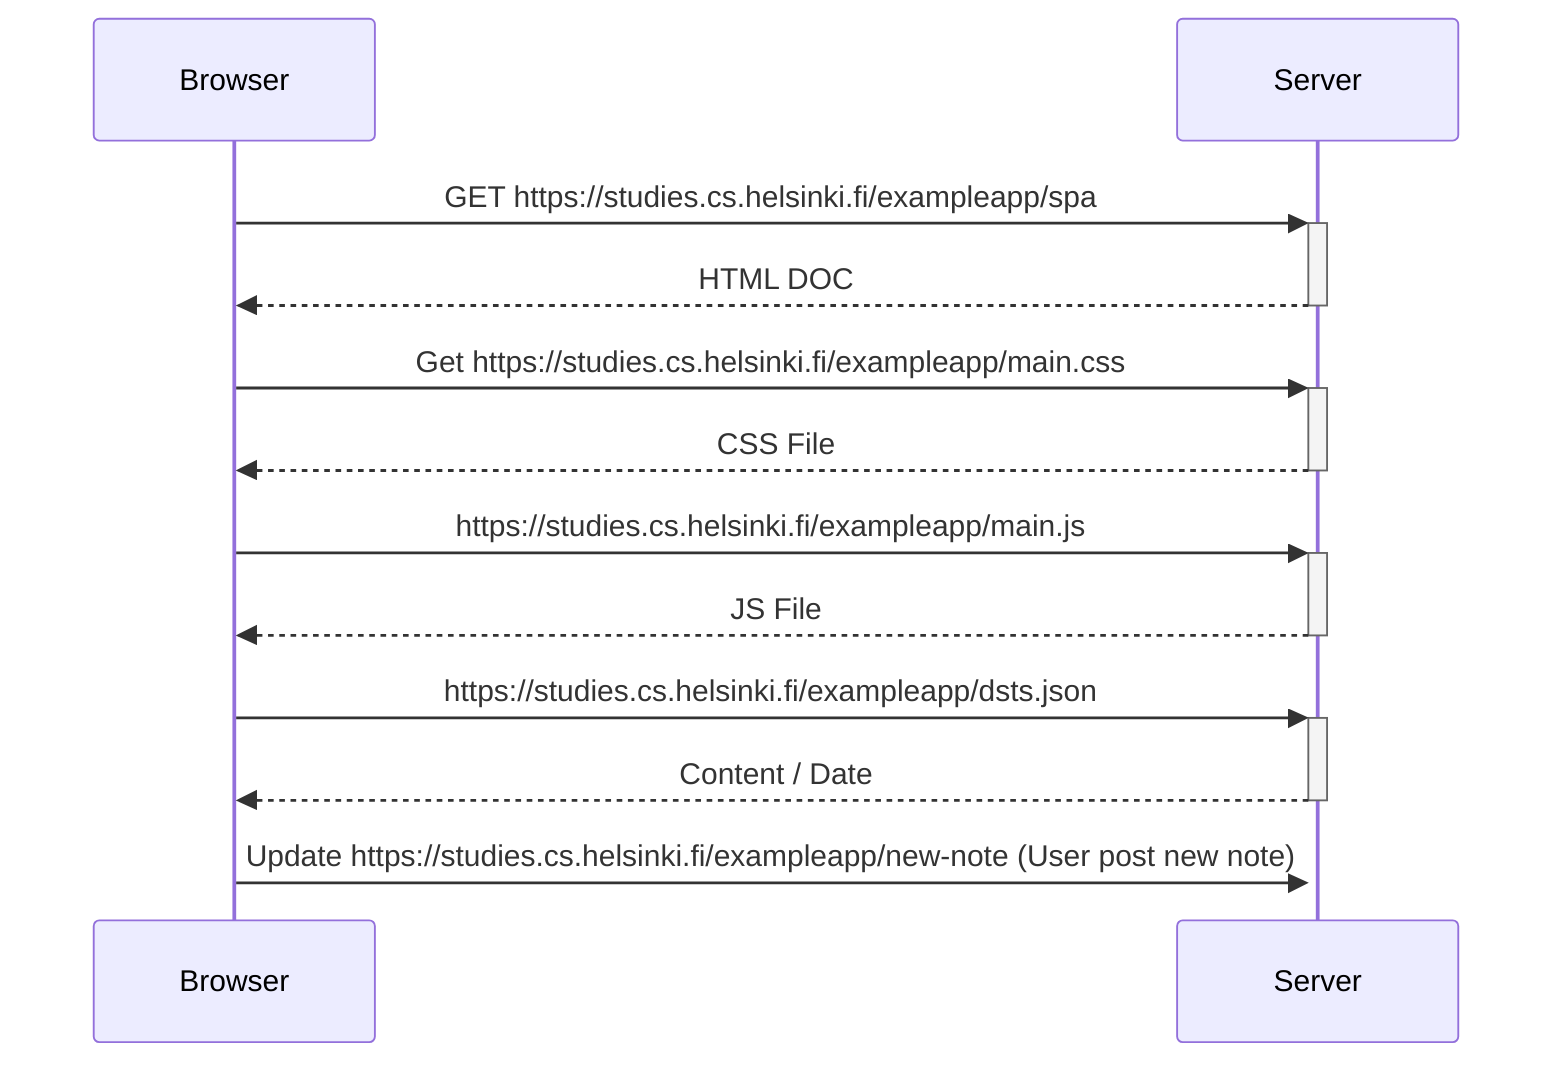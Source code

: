 sequenceDiagram
    Browser->>+Server: GET https://studies.cs.helsinki.fi/exampleapp/spa
    Server-->>-Browser: HTML DOC
    Browser->>+Server: Get https://studies.cs.helsinki.fi/exampleapp/main.css
    Server-->>-Browser: CSS File
    Browser->>+Server: https://studies.cs.helsinki.fi/exampleapp/main.js
    Server-->>-Browser: JS File
    Browser->>+Server: https://studies.cs.helsinki.fi/exampleapp/dsts.json
    Server-->>-Browser: Content / Date
    Browser->>+Server: Update https://studies.cs.helsinki.fi/exampleapp/new-note (User post new note)